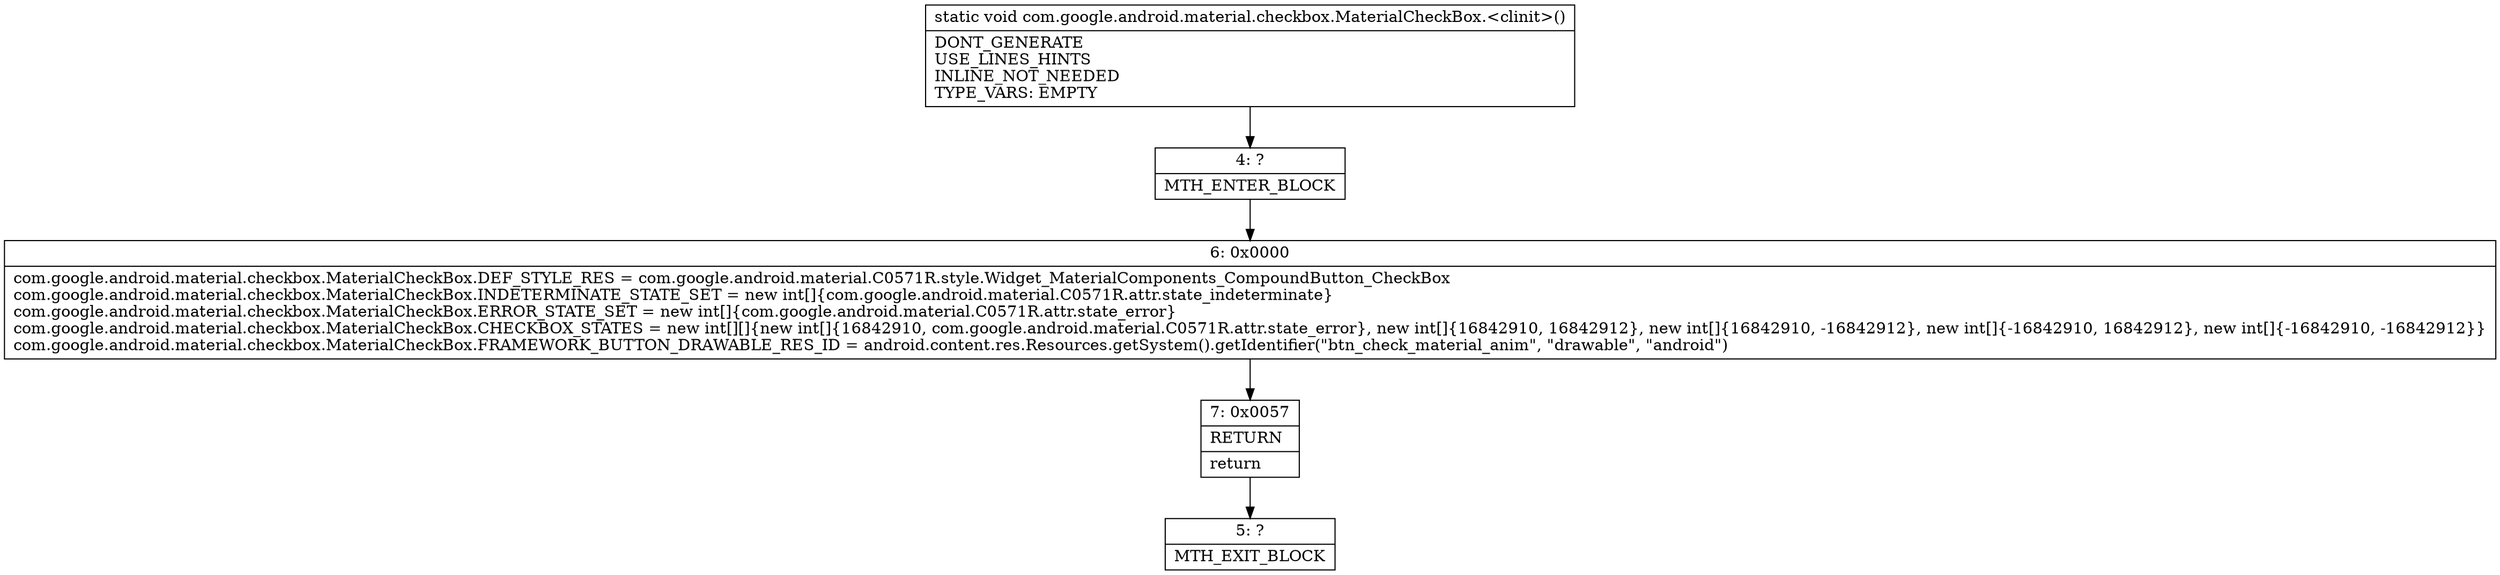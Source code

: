 digraph "CFG forcom.google.android.material.checkbox.MaterialCheckBox.\<clinit\>()V" {
Node_4 [shape=record,label="{4\:\ ?|MTH_ENTER_BLOCK\l}"];
Node_6 [shape=record,label="{6\:\ 0x0000|com.google.android.material.checkbox.MaterialCheckBox.DEF_STYLE_RES = com.google.android.material.C0571R.style.Widget_MaterialComponents_CompoundButton_CheckBox\lcom.google.android.material.checkbox.MaterialCheckBox.INDETERMINATE_STATE_SET = new int[]\{com.google.android.material.C0571R.attr.state_indeterminate\}\lcom.google.android.material.checkbox.MaterialCheckBox.ERROR_STATE_SET = new int[]\{com.google.android.material.C0571R.attr.state_error\}\lcom.google.android.material.checkbox.MaterialCheckBox.CHECKBOX_STATES = new int[][]\{new int[]\{16842910, com.google.android.material.C0571R.attr.state_error\}, new int[]\{16842910, 16842912\}, new int[]\{16842910, \-16842912\}, new int[]\{\-16842910, 16842912\}, new int[]\{\-16842910, \-16842912\}\}\lcom.google.android.material.checkbox.MaterialCheckBox.FRAMEWORK_BUTTON_DRAWABLE_RES_ID = android.content.res.Resources.getSystem().getIdentifier(\"btn_check_material_anim\", \"drawable\", \"android\")\l}"];
Node_7 [shape=record,label="{7\:\ 0x0057|RETURN\l|return\l}"];
Node_5 [shape=record,label="{5\:\ ?|MTH_EXIT_BLOCK\l}"];
MethodNode[shape=record,label="{static void com.google.android.material.checkbox.MaterialCheckBox.\<clinit\>()  | DONT_GENERATE\lUSE_LINES_HINTS\lINLINE_NOT_NEEDED\lTYPE_VARS: EMPTY\l}"];
MethodNode -> Node_4;Node_4 -> Node_6;
Node_6 -> Node_7;
Node_7 -> Node_5;
}

